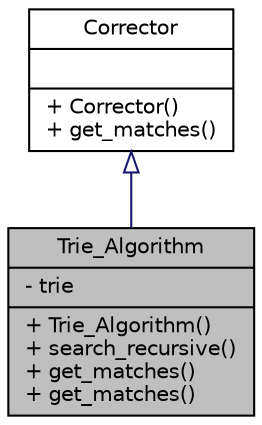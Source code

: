 digraph "Trie_Algorithm"
{
 // LATEX_PDF_SIZE
  edge [fontname="Helvetica",fontsize="10",labelfontname="Helvetica",labelfontsize="10"];
  node [fontname="Helvetica",fontsize="10",shape=record];
  Node0 [label="{Trie_Algorithm\n|- trie\l|+ Trie_Algorithm()\l+ search_recursive()\l+ get_matches()\l+ get_matches()\l}",height=0.2,width=0.4,color="black", fillcolor="grey75", style="filled", fontcolor="black",tooltip="Defines an algorithm for searching best matches for a word using Trie structure."];
  Node1 -> Node0 [dir="back",color="midnightblue",fontsize="10",style="solid",arrowtail="onormal",fontname="Helvetica"];
  Node1 [label="{Corrector\n||+ Corrector()\l+ get_matches()\l}",height=0.2,width=0.4,color="black", fillcolor="white", style="filled",URL="$class_corrector.html",tooltip="Provides a base for correction algorithms."];
}
